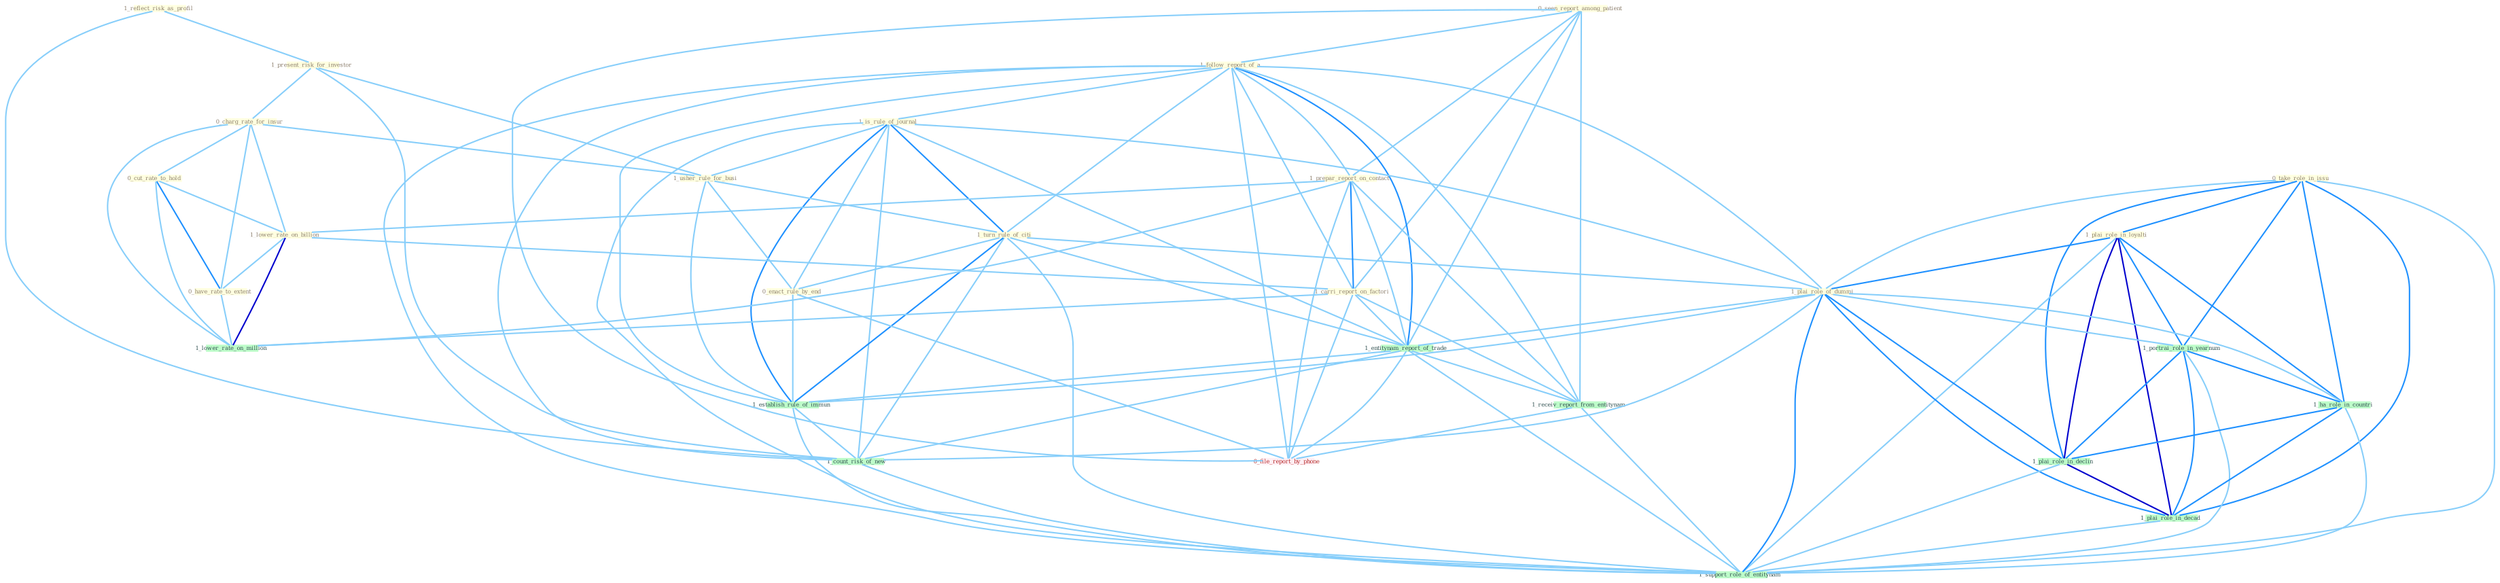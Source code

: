 Graph G{ 
    node
    [shape=polygon,style=filled,width=.5,height=.06,color="#BDFCC9",fixedsize=true,fontsize=4,
    fontcolor="#2f4f4f"];
    {node
    [color="#ffffe0", fontcolor="#8b7d6b"] "1_reflect_risk_as_profil " "1_present_risk_for_investor " "0_charg_rate_for_insur " "0_seen_report_among_patient " "1_follow_report_of_a " "0_take_role_in_issu " "1_is_rule_of_journal " "1_usher_rule_for_busi " "1_turn_rule_of_citi " "1_prepar_report_on_contact " "0_cut_rate_to_hold " "1_lower_rate_on_billion " "1_plai_role_in_loyalti " "0_enact_rule_by_end " "1_plai_role_of_dummi " "0_have_rate_to_extent " "1_carri_report_on_factori "}
{node [color="#fff0f5", fontcolor="#b22222"] "0_file_report_by_phone "}
edge [color="#B0E2FF"];

	"1_reflect_risk_as_profil " -- "1_present_risk_for_investor " [w="1", color="#87cefa" ];
	"1_reflect_risk_as_profil " -- "1_count_risk_of_new " [w="1", color="#87cefa" ];
	"1_present_risk_for_investor " -- "0_charg_rate_for_insur " [w="1", color="#87cefa" ];
	"1_present_risk_for_investor " -- "1_usher_rule_for_busi " [w="1", color="#87cefa" ];
	"1_present_risk_for_investor " -- "1_count_risk_of_new " [w="1", color="#87cefa" ];
	"0_charg_rate_for_insur " -- "1_usher_rule_for_busi " [w="1", color="#87cefa" ];
	"0_charg_rate_for_insur " -- "0_cut_rate_to_hold " [w="1", color="#87cefa" ];
	"0_charg_rate_for_insur " -- "1_lower_rate_on_billion " [w="1", color="#87cefa" ];
	"0_charg_rate_for_insur " -- "0_have_rate_to_extent " [w="1", color="#87cefa" ];
	"0_charg_rate_for_insur " -- "1_lower_rate_on_million " [w="1", color="#87cefa" ];
	"0_seen_report_among_patient " -- "1_follow_report_of_a " [w="1", color="#87cefa" ];
	"0_seen_report_among_patient " -- "1_prepar_report_on_contact " [w="1", color="#87cefa" ];
	"0_seen_report_among_patient " -- "1_carri_report_on_factori " [w="1", color="#87cefa" ];
	"0_seen_report_among_patient " -- "1_entitynam_report_of_trade " [w="1", color="#87cefa" ];
	"0_seen_report_among_patient " -- "1_receiv_report_from_entitynam " [w="1", color="#87cefa" ];
	"0_seen_report_among_patient " -- "0_file_report_by_phone " [w="1", color="#87cefa" ];
	"1_follow_report_of_a " -- "1_is_rule_of_journal " [w="1", color="#87cefa" ];
	"1_follow_report_of_a " -- "1_turn_rule_of_citi " [w="1", color="#87cefa" ];
	"1_follow_report_of_a " -- "1_prepar_report_on_contact " [w="1", color="#87cefa" ];
	"1_follow_report_of_a " -- "1_plai_role_of_dummi " [w="1", color="#87cefa" ];
	"1_follow_report_of_a " -- "1_carri_report_on_factori " [w="1", color="#87cefa" ];
	"1_follow_report_of_a " -- "1_entitynam_report_of_trade " [w="2", color="#1e90ff" , len=0.8];
	"1_follow_report_of_a " -- "1_receiv_report_from_entitynam " [w="1", color="#87cefa" ];
	"1_follow_report_of_a " -- "1_establish_rule_of_immun " [w="1", color="#87cefa" ];
	"1_follow_report_of_a " -- "1_count_risk_of_new " [w="1", color="#87cefa" ];
	"1_follow_report_of_a " -- "0_file_report_by_phone " [w="1", color="#87cefa" ];
	"1_follow_report_of_a " -- "1_support_role_of_entitynam " [w="1", color="#87cefa" ];
	"0_take_role_in_issu " -- "1_plai_role_in_loyalti " [w="2", color="#1e90ff" , len=0.8];
	"0_take_role_in_issu " -- "1_plai_role_of_dummi " [w="1", color="#87cefa" ];
	"0_take_role_in_issu " -- "1_portrai_role_in_yearnum " [w="2", color="#1e90ff" , len=0.8];
	"0_take_role_in_issu " -- "1_ha_role_in_countri " [w="2", color="#1e90ff" , len=0.8];
	"0_take_role_in_issu " -- "1_plai_role_in_declin " [w="2", color="#1e90ff" , len=0.8];
	"0_take_role_in_issu " -- "1_plai_role_in_decad " [w="2", color="#1e90ff" , len=0.8];
	"0_take_role_in_issu " -- "1_support_role_of_entitynam " [w="1", color="#87cefa" ];
	"1_is_rule_of_journal " -- "1_usher_rule_for_busi " [w="1", color="#87cefa" ];
	"1_is_rule_of_journal " -- "1_turn_rule_of_citi " [w="2", color="#1e90ff" , len=0.8];
	"1_is_rule_of_journal " -- "0_enact_rule_by_end " [w="1", color="#87cefa" ];
	"1_is_rule_of_journal " -- "1_plai_role_of_dummi " [w="1", color="#87cefa" ];
	"1_is_rule_of_journal " -- "1_entitynam_report_of_trade " [w="1", color="#87cefa" ];
	"1_is_rule_of_journal " -- "1_establish_rule_of_immun " [w="2", color="#1e90ff" , len=0.8];
	"1_is_rule_of_journal " -- "1_count_risk_of_new " [w="1", color="#87cefa" ];
	"1_is_rule_of_journal " -- "1_support_role_of_entitynam " [w="1", color="#87cefa" ];
	"1_usher_rule_for_busi " -- "1_turn_rule_of_citi " [w="1", color="#87cefa" ];
	"1_usher_rule_for_busi " -- "0_enact_rule_by_end " [w="1", color="#87cefa" ];
	"1_usher_rule_for_busi " -- "1_establish_rule_of_immun " [w="1", color="#87cefa" ];
	"1_turn_rule_of_citi " -- "0_enact_rule_by_end " [w="1", color="#87cefa" ];
	"1_turn_rule_of_citi " -- "1_plai_role_of_dummi " [w="1", color="#87cefa" ];
	"1_turn_rule_of_citi " -- "1_entitynam_report_of_trade " [w="1", color="#87cefa" ];
	"1_turn_rule_of_citi " -- "1_establish_rule_of_immun " [w="2", color="#1e90ff" , len=0.8];
	"1_turn_rule_of_citi " -- "1_count_risk_of_new " [w="1", color="#87cefa" ];
	"1_turn_rule_of_citi " -- "1_support_role_of_entitynam " [w="1", color="#87cefa" ];
	"1_prepar_report_on_contact " -- "1_lower_rate_on_billion " [w="1", color="#87cefa" ];
	"1_prepar_report_on_contact " -- "1_carri_report_on_factori " [w="2", color="#1e90ff" , len=0.8];
	"1_prepar_report_on_contact " -- "1_lower_rate_on_million " [w="1", color="#87cefa" ];
	"1_prepar_report_on_contact " -- "1_entitynam_report_of_trade " [w="1", color="#87cefa" ];
	"1_prepar_report_on_contact " -- "1_receiv_report_from_entitynam " [w="1", color="#87cefa" ];
	"1_prepar_report_on_contact " -- "0_file_report_by_phone " [w="1", color="#87cefa" ];
	"0_cut_rate_to_hold " -- "1_lower_rate_on_billion " [w="1", color="#87cefa" ];
	"0_cut_rate_to_hold " -- "0_have_rate_to_extent " [w="2", color="#1e90ff" , len=0.8];
	"0_cut_rate_to_hold " -- "1_lower_rate_on_million " [w="1", color="#87cefa" ];
	"1_lower_rate_on_billion " -- "0_have_rate_to_extent " [w="1", color="#87cefa" ];
	"1_lower_rate_on_billion " -- "1_carri_report_on_factori " [w="1", color="#87cefa" ];
	"1_lower_rate_on_billion " -- "1_lower_rate_on_million " [w="3", color="#0000cd" , len=0.6];
	"1_plai_role_in_loyalti " -- "1_plai_role_of_dummi " [w="2", color="#1e90ff" , len=0.8];
	"1_plai_role_in_loyalti " -- "1_portrai_role_in_yearnum " [w="2", color="#1e90ff" , len=0.8];
	"1_plai_role_in_loyalti " -- "1_ha_role_in_countri " [w="2", color="#1e90ff" , len=0.8];
	"1_plai_role_in_loyalti " -- "1_plai_role_in_declin " [w="3", color="#0000cd" , len=0.6];
	"1_plai_role_in_loyalti " -- "1_plai_role_in_decad " [w="3", color="#0000cd" , len=0.6];
	"1_plai_role_in_loyalti " -- "1_support_role_of_entitynam " [w="1", color="#87cefa" ];
	"0_enact_rule_by_end " -- "1_establish_rule_of_immun " [w="1", color="#87cefa" ];
	"0_enact_rule_by_end " -- "0_file_report_by_phone " [w="1", color="#87cefa" ];
	"1_plai_role_of_dummi " -- "1_portrai_role_in_yearnum " [w="1", color="#87cefa" ];
	"1_plai_role_of_dummi " -- "1_ha_role_in_countri " [w="1", color="#87cefa" ];
	"1_plai_role_of_dummi " -- "1_entitynam_report_of_trade " [w="1", color="#87cefa" ];
	"1_plai_role_of_dummi " -- "1_plai_role_in_declin " [w="2", color="#1e90ff" , len=0.8];
	"1_plai_role_of_dummi " -- "1_establish_rule_of_immun " [w="1", color="#87cefa" ];
	"1_plai_role_of_dummi " -- "1_count_risk_of_new " [w="1", color="#87cefa" ];
	"1_plai_role_of_dummi " -- "1_plai_role_in_decad " [w="2", color="#1e90ff" , len=0.8];
	"1_plai_role_of_dummi " -- "1_support_role_of_entitynam " [w="2", color="#1e90ff" , len=0.8];
	"0_have_rate_to_extent " -- "1_lower_rate_on_million " [w="1", color="#87cefa" ];
	"1_carri_report_on_factori " -- "1_lower_rate_on_million " [w="1", color="#87cefa" ];
	"1_carri_report_on_factori " -- "1_entitynam_report_of_trade " [w="1", color="#87cefa" ];
	"1_carri_report_on_factori " -- "1_receiv_report_from_entitynam " [w="1", color="#87cefa" ];
	"1_carri_report_on_factori " -- "0_file_report_by_phone " [w="1", color="#87cefa" ];
	"1_portrai_role_in_yearnum " -- "1_ha_role_in_countri " [w="2", color="#1e90ff" , len=0.8];
	"1_portrai_role_in_yearnum " -- "1_plai_role_in_declin " [w="2", color="#1e90ff" , len=0.8];
	"1_portrai_role_in_yearnum " -- "1_plai_role_in_decad " [w="2", color="#1e90ff" , len=0.8];
	"1_portrai_role_in_yearnum " -- "1_support_role_of_entitynam " [w="1", color="#87cefa" ];
	"1_ha_role_in_countri " -- "1_plai_role_in_declin " [w="2", color="#1e90ff" , len=0.8];
	"1_ha_role_in_countri " -- "1_plai_role_in_decad " [w="2", color="#1e90ff" , len=0.8];
	"1_ha_role_in_countri " -- "1_support_role_of_entitynam " [w="1", color="#87cefa" ];
	"1_entitynam_report_of_trade " -- "1_receiv_report_from_entitynam " [w="1", color="#87cefa" ];
	"1_entitynam_report_of_trade " -- "1_establish_rule_of_immun " [w="1", color="#87cefa" ];
	"1_entitynam_report_of_trade " -- "1_count_risk_of_new " [w="1", color="#87cefa" ];
	"1_entitynam_report_of_trade " -- "0_file_report_by_phone " [w="1", color="#87cefa" ];
	"1_entitynam_report_of_trade " -- "1_support_role_of_entitynam " [w="1", color="#87cefa" ];
	"1_receiv_report_from_entitynam " -- "0_file_report_by_phone " [w="1", color="#87cefa" ];
	"1_receiv_report_from_entitynam " -- "1_support_role_of_entitynam " [w="1", color="#87cefa" ];
	"1_plai_role_in_declin " -- "1_plai_role_in_decad " [w="3", color="#0000cd" , len=0.6];
	"1_plai_role_in_declin " -- "1_support_role_of_entitynam " [w="1", color="#87cefa" ];
	"1_establish_rule_of_immun " -- "1_count_risk_of_new " [w="1", color="#87cefa" ];
	"1_establish_rule_of_immun " -- "1_support_role_of_entitynam " [w="1", color="#87cefa" ];
	"1_count_risk_of_new " -- "1_support_role_of_entitynam " [w="1", color="#87cefa" ];
	"1_plai_role_in_decad " -- "1_support_role_of_entitynam " [w="1", color="#87cefa" ];
}
